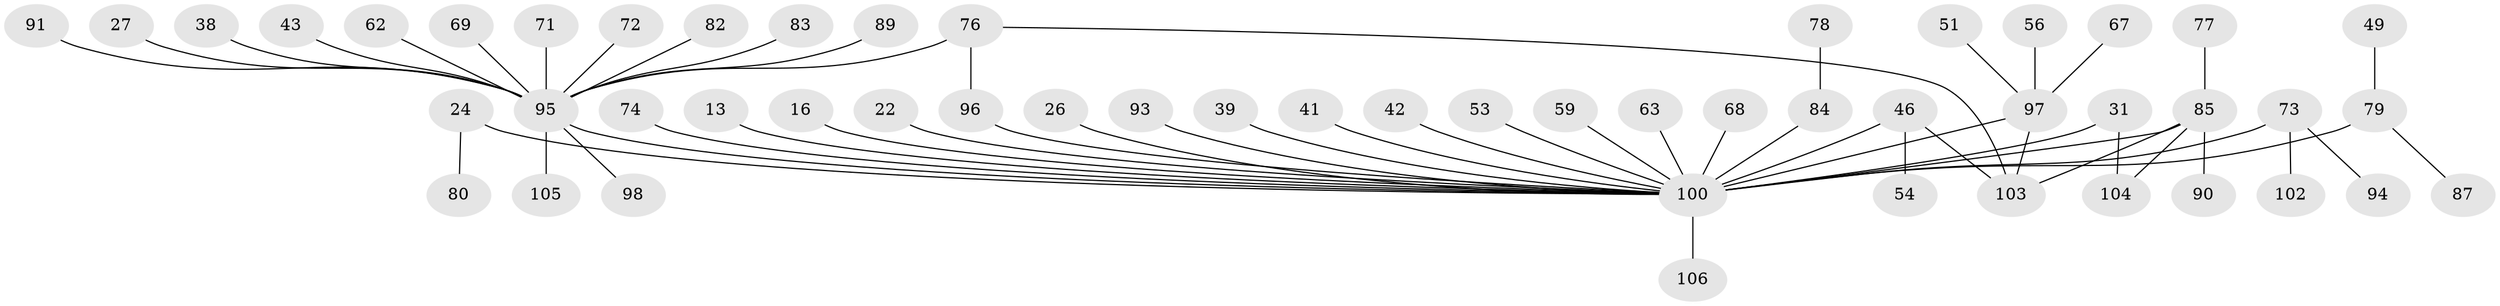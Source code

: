 // original degree distribution, {22: 0.009433962264150943, 10: 0.009433962264150943, 6: 0.018867924528301886, 4: 0.04716981132075472, 19: 0.009433962264150943, 15: 0.009433962264150943, 7: 0.018867924528301886, 3: 0.07547169811320754, 2: 0.22641509433962265, 1: 0.49056603773584906, 5: 0.07547169811320754, 8: 0.009433962264150943}
// Generated by graph-tools (version 1.1) at 2025/47/03/09/25 04:47:43]
// undirected, 53 vertices, 57 edges
graph export_dot {
graph [start="1"]
  node [color=gray90,style=filled];
  13;
  16;
  22;
  24 [super="+10"];
  26;
  27;
  31;
  38;
  39 [super="+29"];
  41;
  42;
  43;
  46;
  49;
  51;
  53;
  54;
  56;
  59;
  62;
  63 [super="+44"];
  67;
  68;
  69;
  71;
  72;
  73 [super="+66+37"];
  74;
  76 [super="+75+58"];
  77;
  78;
  79 [super="+30+23"];
  80 [super="+36"];
  82;
  83;
  84 [super="+40"];
  85 [super="+52+50"];
  87;
  89;
  90;
  91;
  93;
  94;
  95 [super="+9+17+65+1"];
  96 [super="+57"];
  97 [super="+32+86"];
  98;
  100 [super="+28+81+88+64+45"];
  102;
  103 [super="+101"];
  104 [super="+99"];
  105;
  106;
  13 -- 100;
  16 -- 100;
  22 -- 100;
  24 -- 80;
  24 -- 100 [weight=3];
  26 -- 100;
  27 -- 95;
  31 -- 104;
  31 -- 100 [weight=2];
  38 -- 95;
  39 -- 100;
  41 -- 100;
  42 -- 100;
  43 -- 95;
  46 -- 54;
  46 -- 103;
  46 -- 100 [weight=2];
  49 -- 79;
  51 -- 97;
  53 -- 100;
  56 -- 97;
  59 -- 100;
  62 -- 95;
  63 -- 100;
  67 -- 97;
  68 -- 100;
  69 -- 95;
  71 -- 95;
  72 -- 95;
  73 -- 102;
  73 -- 94;
  73 -- 100 [weight=4];
  74 -- 100;
  76 -- 96;
  76 -- 103;
  76 -- 95 [weight=3];
  77 -- 85;
  78 -- 84;
  79 -- 87;
  79 -- 100 [weight=4];
  82 -- 95;
  83 -- 95;
  84 -- 100 [weight=2];
  85 -- 103;
  85 -- 90;
  85 -- 104;
  85 -- 100 [weight=6];
  89 -- 95;
  91 -- 95;
  93 -- 100;
  95 -- 98;
  95 -- 100 [weight=8];
  95 -- 105;
  96 -- 100;
  97 -- 103;
  97 -- 100 [weight=3];
  100 -- 106;
}

